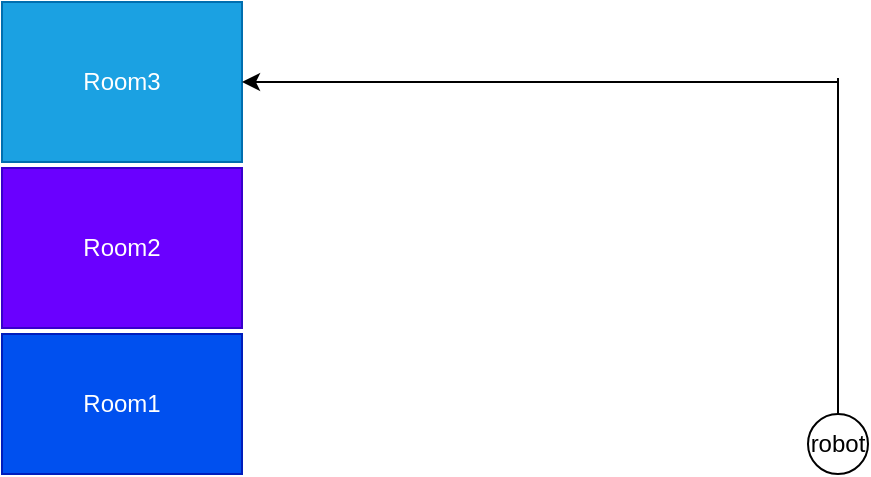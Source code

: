 <mxfile version="13.7.9" type="embed"><diagram id="1XTyoEW7qzfLBBSgb7DO" name="Page-1"><mxGraphModel dx="721" dy="567" grid="1" gridSize="10" guides="1" tooltips="1" connect="1" arrows="1" fold="1" page="1" pageScale="1" pageWidth="850" pageHeight="1100" math="0" shadow="0"><root><mxCell id="0"/><mxCell id="1" parent="0"/><mxCell id="5" value="Room1" style="rounded=0;whiteSpace=wrap;html=1;fillColor=#0050ef;strokeColor=#001DBC;fontColor=#ffffff;" parent="1" vertex="1"><mxGeometry x="2" y="168" width="120" height="70" as="geometry"/></mxCell><mxCell id="6" value="Room2" style="rounded=0;whiteSpace=wrap;html=1;fillColor=#6a00ff;strokeColor=#3700CC;fontColor=#ffffff;" parent="1" vertex="1"><mxGeometry x="2" y="85" width="120" height="80" as="geometry"/></mxCell><mxCell id="7" value="Room3" style="rounded=0;whiteSpace=wrap;html=1;fillColor=#1ba1e2;strokeColor=#006EAF;fontColor=#ffffff;" parent="1" vertex="1"><mxGeometry x="2" y="2" width="120" height="80" as="geometry"/></mxCell><object label="" type="path" id="35"><mxCell style="edgeStyle=orthogonalEdgeStyle;rounded=0;orthogonalLoop=1;jettySize=auto;html=1;exitX=0.5;exitY=0;exitDx=0;exitDy=0;entryX=1;entryY=0.5;entryDx=0;entryDy=0;" edge="1" parent="1" source="robot" target="7"><mxGeometry relative="1" as="geometry"><Array as="points"><mxPoint x="420" y="40"/><mxPoint x="420" y="42"/></Array></mxGeometry></mxCell></object><object label="robot" movable="true" speed="5" type="robot" id="robot"><mxCell style="ellipse;whiteSpace=wrap;html=1;aspect=fixed;" parent="1" vertex="1"><mxGeometry x="405" y="208" width="30" height="30" as="geometry"/></mxCell></object></root></mxGraphModel></diagram></mxfile>